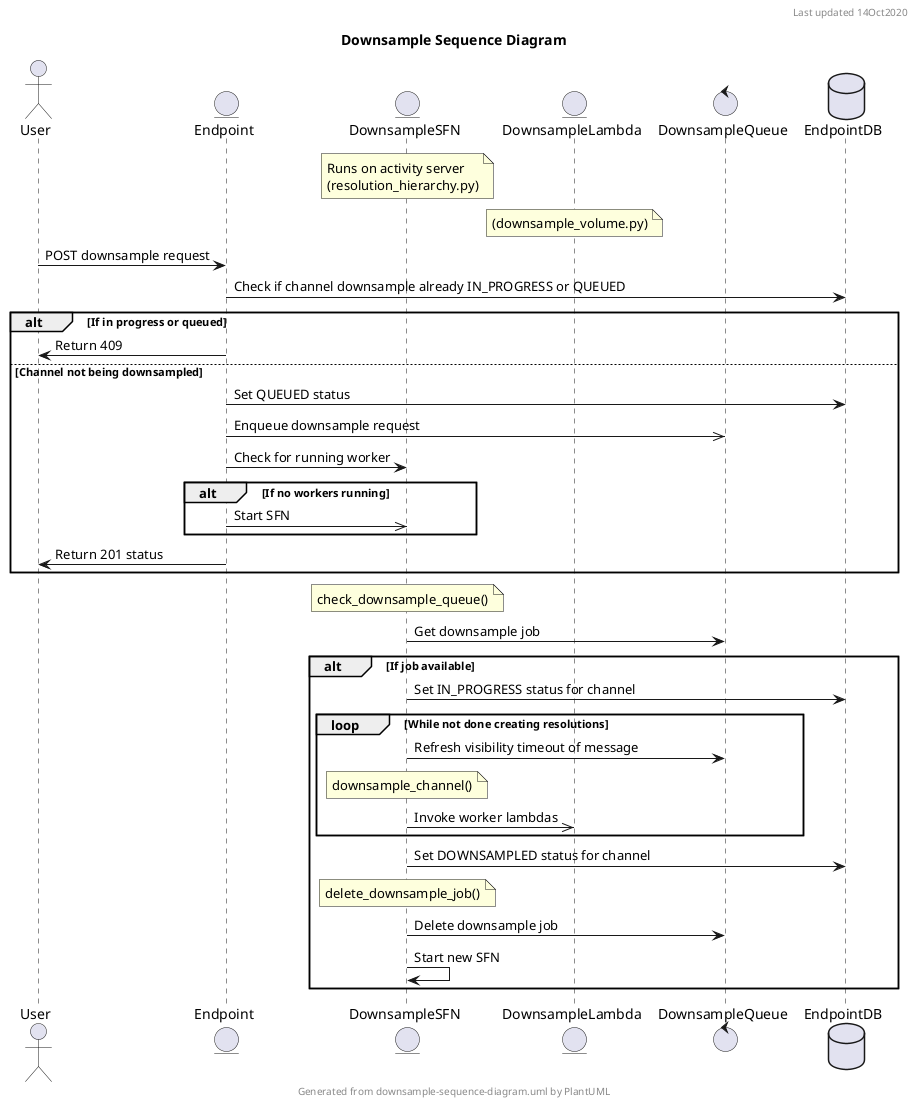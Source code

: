 @startuml

header Last updated 14Oct2020
footer Generated from downsample-sequence-diagram.uml by PlantUML
title Downsample Sequence Diagram

actor User as U
entity Endpoint as E
entity DownsampleSFN as DS
note over DS: Runs on activity server\n(resolution_hierarchy.py)
entity DownsampleLambda as DL
note over DL: (downsample_volume.py)
control DownsampleQueue as DQ
database EndpointDB as DB

U->E: POST downsample request
E->DB: Check if channel downsample already IN_PROGRESS or QUEUED
alt If in progress or queued
    E->U: Return 409
else Channel not being downsampled
    E->DB: Set QUEUED status
    E->>DQ: Enqueue downsample request
    E->DS: Check for running worker
    alt If no workers running
        E->>DS: Start SFN
    end
    E->U: Return 201 status
end

note over DS: check_downsample_queue()
DS->DQ: Get downsample job 
alt If job available
    DS->DB: Set IN_PROGRESS status for channel
    loop While not done creating resolutions
        DS->DQ: Refresh visibility timeout of message
        note over DS: downsample_channel()
        DS->>DL: Invoke worker lambdas
    end
    DS->DB: Set DOWNSAMPLED status for channel
    note over DS: delete_downsample_job()
    DS->DQ: Delete downsample job
    DS->DS: Start new SFN
end

@enduml
